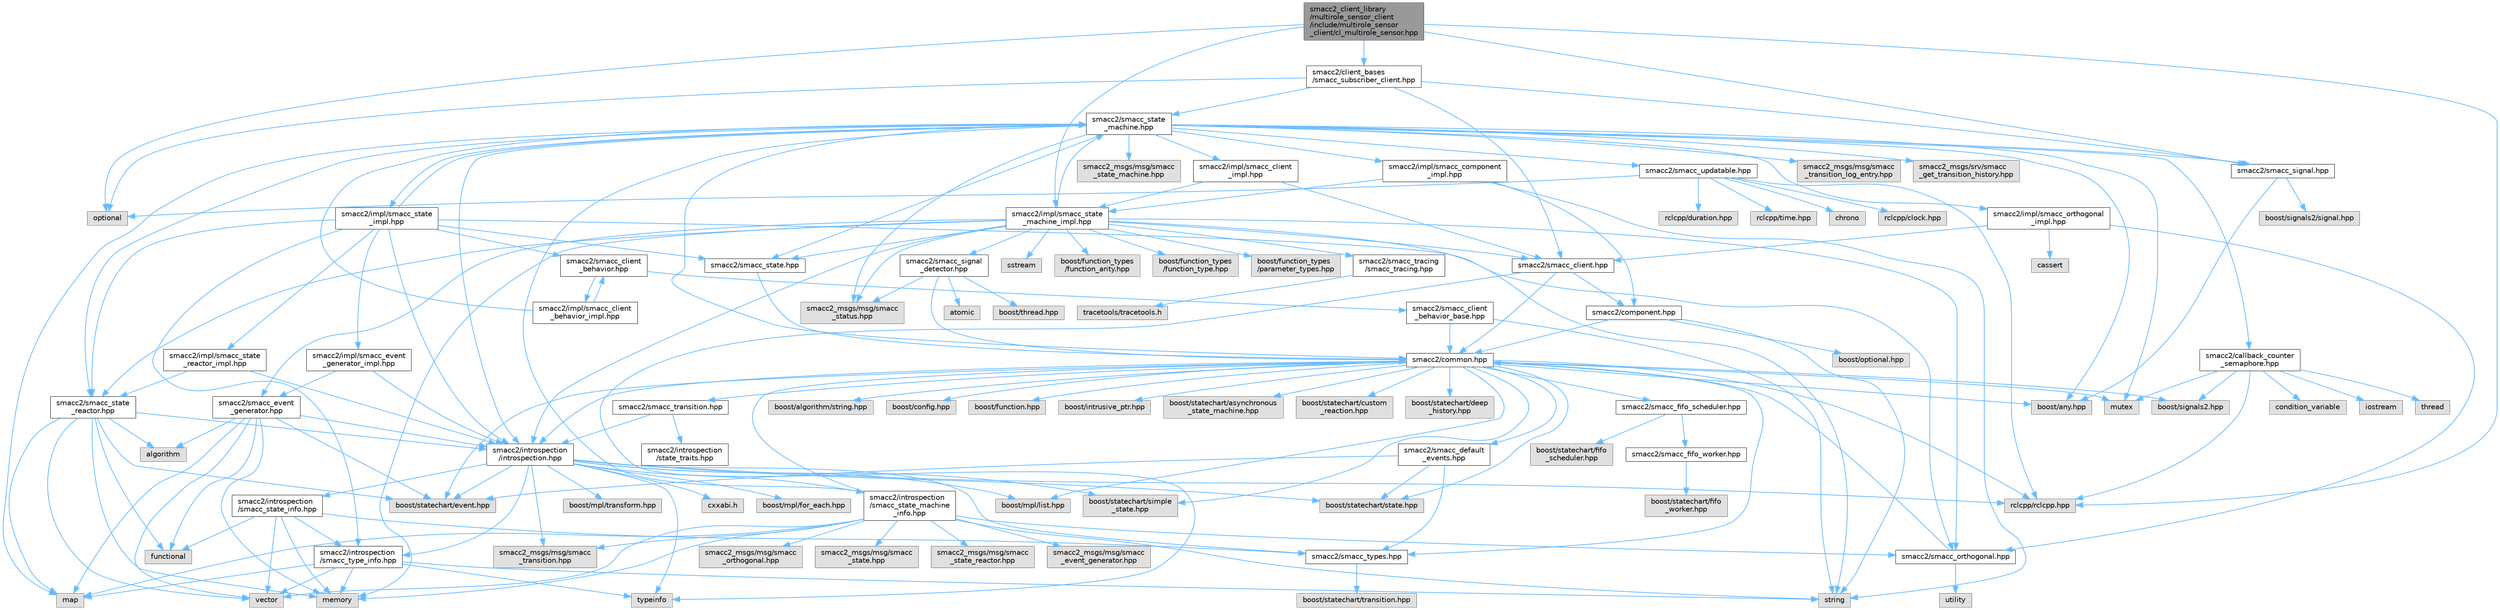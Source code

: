digraph "smacc2_client_library/multirole_sensor_client/include/multirole_sensor_client/cl_multirole_sensor.hpp"
{
 // LATEX_PDF_SIZE
  bgcolor="transparent";
  edge [fontname=Helvetica,fontsize=10,labelfontname=Helvetica,labelfontsize=10];
  node [fontname=Helvetica,fontsize=10,shape=box,height=0.2,width=0.4];
  Node1 [label="smacc2_client_library\l/multirole_sensor_client\l/include/multirole_sensor\l_client/cl_multirole_sensor.hpp",height=0.2,width=0.4,color="gray40", fillcolor="grey60", style="filled", fontcolor="black",tooltip=" "];
  Node1 -> Node2 [color="steelblue1",style="solid"];
  Node2 [label="optional",height=0.2,width=0.4,color="grey60", fillcolor="#E0E0E0", style="filled",tooltip=" "];
  Node1 -> Node3 [color="steelblue1",style="solid"];
  Node3 [label="rclcpp/rclcpp.hpp",height=0.2,width=0.4,color="grey60", fillcolor="#E0E0E0", style="filled",tooltip=" "];
  Node1 -> Node4 [color="steelblue1",style="solid"];
  Node4 [label="smacc2/client_bases\l/smacc_subscriber_client.hpp",height=0.2,width=0.4,color="grey40", fillcolor="white", style="filled",URL="$smacc__subscriber__client_8hpp.html",tooltip=" "];
  Node4 -> Node2 [color="steelblue1",style="solid"];
  Node4 -> Node5 [color="steelblue1",style="solid"];
  Node5 [label="smacc2/smacc_client.hpp",height=0.2,width=0.4,color="grey40", fillcolor="white", style="filled",URL="$smacc__client_8hpp.html",tooltip=" "];
  Node5 -> Node6 [color="steelblue1",style="solid"];
  Node6 [label="smacc2/common.hpp",height=0.2,width=0.4,color="grey40", fillcolor="white", style="filled",URL="$common_8hpp.html",tooltip=" "];
  Node6 -> Node7 [color="steelblue1",style="solid"];
  Node7 [label="boost/statechart/asynchronous\l_state_machine.hpp",height=0.2,width=0.4,color="grey60", fillcolor="#E0E0E0", style="filled",tooltip=" "];
  Node6 -> Node8 [color="steelblue1",style="solid"];
  Node8 [label="boost/statechart/custom\l_reaction.hpp",height=0.2,width=0.4,color="grey60", fillcolor="#E0E0E0", style="filled",tooltip=" "];
  Node6 -> Node9 [color="steelblue1",style="solid"];
  Node9 [label="boost/statechart/deep\l_history.hpp",height=0.2,width=0.4,color="grey60", fillcolor="#E0E0E0", style="filled",tooltip=" "];
  Node6 -> Node10 [color="steelblue1",style="solid"];
  Node10 [label="boost/statechart/event.hpp",height=0.2,width=0.4,color="grey60", fillcolor="#E0E0E0", style="filled",tooltip=" "];
  Node6 -> Node11 [color="steelblue1",style="solid"];
  Node11 [label="boost/statechart/simple\l_state.hpp",height=0.2,width=0.4,color="grey60", fillcolor="#E0E0E0", style="filled",tooltip=" "];
  Node6 -> Node12 [color="steelblue1",style="solid"];
  Node12 [label="boost/statechart/state.hpp",height=0.2,width=0.4,color="grey60", fillcolor="#E0E0E0", style="filled",tooltip=" "];
  Node6 -> Node13 [color="steelblue1",style="solid"];
  Node13 [label="boost/algorithm/string.hpp",height=0.2,width=0.4,color="grey60", fillcolor="#E0E0E0", style="filled",tooltip=" "];
  Node6 -> Node14 [color="steelblue1",style="solid"];
  Node14 [label="boost/any.hpp",height=0.2,width=0.4,color="grey60", fillcolor="#E0E0E0", style="filled",tooltip=" "];
  Node6 -> Node15 [color="steelblue1",style="solid"];
  Node15 [label="boost/config.hpp",height=0.2,width=0.4,color="grey60", fillcolor="#E0E0E0", style="filled",tooltip=" "];
  Node6 -> Node16 [color="steelblue1",style="solid"];
  Node16 [label="boost/function.hpp",height=0.2,width=0.4,color="grey60", fillcolor="#E0E0E0", style="filled",tooltip=" "];
  Node6 -> Node17 [color="steelblue1",style="solid"];
  Node17 [label="boost/intrusive_ptr.hpp",height=0.2,width=0.4,color="grey60", fillcolor="#E0E0E0", style="filled",tooltip=" "];
  Node6 -> Node18 [color="steelblue1",style="solid"];
  Node18 [label="boost/mpl/list.hpp",height=0.2,width=0.4,color="grey60", fillcolor="#E0E0E0", style="filled",tooltip=" "];
  Node6 -> Node19 [color="steelblue1",style="solid"];
  Node19 [label="boost/signals2.hpp",height=0.2,width=0.4,color="grey60", fillcolor="#E0E0E0", style="filled",tooltip=" "];
  Node6 -> Node20 [color="steelblue1",style="solid"];
  Node20 [label="mutex",height=0.2,width=0.4,color="grey60", fillcolor="#E0E0E0", style="filled",tooltip=" "];
  Node6 -> Node3 [color="steelblue1",style="solid"];
  Node6 -> Node21 [color="steelblue1",style="solid"];
  Node21 [label="smacc2/introspection\l/introspection.hpp",height=0.2,width=0.4,color="grey40", fillcolor="white", style="filled",URL="$introspection_8hpp.html",tooltip=" "];
  Node21 -> Node10 [color="steelblue1",style="solid"];
  Node21 -> Node11 [color="steelblue1",style="solid"];
  Node21 -> Node12 [color="steelblue1",style="solid"];
  Node21 -> Node22 [color="steelblue1",style="solid"];
  Node22 [label="boost/mpl/for_each.hpp",height=0.2,width=0.4,color="grey60", fillcolor="#E0E0E0", style="filled",tooltip=" "];
  Node21 -> Node18 [color="steelblue1",style="solid"];
  Node21 -> Node23 [color="steelblue1",style="solid"];
  Node23 [label="boost/mpl/transform.hpp",height=0.2,width=0.4,color="grey60", fillcolor="#E0E0E0", style="filled",tooltip=" "];
  Node21 -> Node3 [color="steelblue1",style="solid"];
  Node21 -> Node24 [color="steelblue1",style="solid"];
  Node24 [label="typeinfo",height=0.2,width=0.4,color="grey60", fillcolor="#E0E0E0", style="filled",tooltip=" "];
  Node21 -> Node25 [color="steelblue1",style="solid"];
  Node25 [label="smacc2/introspection\l/smacc_state_info.hpp",height=0.2,width=0.4,color="grey40", fillcolor="white", style="filled",URL="$smacc__state__info_8hpp.html",tooltip=" "];
  Node25 -> Node26 [color="steelblue1",style="solid"];
  Node26 [label="functional",height=0.2,width=0.4,color="grey60", fillcolor="#E0E0E0", style="filled",tooltip=" "];
  Node25 -> Node27 [color="steelblue1",style="solid"];
  Node27 [label="memory",height=0.2,width=0.4,color="grey60", fillcolor="#E0E0E0", style="filled",tooltip=" "];
  Node25 -> Node28 [color="steelblue1",style="solid"];
  Node28 [label="smacc2/introspection\l/smacc_type_info.hpp",height=0.2,width=0.4,color="grey40", fillcolor="white", style="filled",URL="$smacc__type__info_8hpp.html",tooltip=" "];
  Node28 -> Node29 [color="steelblue1",style="solid"];
  Node29 [label="map",height=0.2,width=0.4,color="grey60", fillcolor="#E0E0E0", style="filled",tooltip=" "];
  Node28 -> Node27 [color="steelblue1",style="solid"];
  Node28 -> Node30 [color="steelblue1",style="solid"];
  Node30 [label="string",height=0.2,width=0.4,color="grey60", fillcolor="#E0E0E0", style="filled",tooltip=" "];
  Node28 -> Node24 [color="steelblue1",style="solid"];
  Node28 -> Node31 [color="steelblue1",style="solid"];
  Node31 [label="vector",height=0.2,width=0.4,color="grey60", fillcolor="#E0E0E0", style="filled",tooltip=" "];
  Node25 -> Node32 [color="steelblue1",style="solid"];
  Node32 [label="smacc2/smacc_types.hpp",height=0.2,width=0.4,color="grey40", fillcolor="white", style="filled",URL="$smacc__types_8hpp.html",tooltip=" "];
  Node32 -> Node33 [color="steelblue1",style="solid"];
  Node33 [label="boost/statechart/transition.hpp",height=0.2,width=0.4,color="grey60", fillcolor="#E0E0E0", style="filled",tooltip=" "];
  Node25 -> Node31 [color="steelblue1",style="solid"];
  Node21 -> Node28 [color="steelblue1",style="solid"];
  Node21 -> Node32 [color="steelblue1",style="solid"];
  Node21 -> Node34 [color="steelblue1",style="solid"];
  Node34 [label="cxxabi.h",height=0.2,width=0.4,color="grey60", fillcolor="#E0E0E0", style="filled",tooltip=" "];
  Node21 -> Node35 [color="steelblue1",style="solid"];
  Node35 [label="smacc2_msgs/msg/smacc\l_transition.hpp",height=0.2,width=0.4,color="grey60", fillcolor="#E0E0E0", style="filled",tooltip=" "];
  Node21 -> Node36 [color="steelblue1",style="solid"];
  Node36 [label="smacc2/introspection\l/smacc_state_machine\l_info.hpp",height=0.2,width=0.4,color="grey40", fillcolor="white", style="filled",URL="$smacc__state__machine__info_8hpp.html",tooltip=" "];
  Node36 -> Node29 [color="steelblue1",style="solid"];
  Node36 -> Node27 [color="steelblue1",style="solid"];
  Node36 -> Node30 [color="steelblue1",style="solid"];
  Node36 -> Node31 [color="steelblue1",style="solid"];
  Node36 -> Node6 [color="steelblue1",style="solid"];
  Node36 -> Node37 [color="steelblue1",style="solid"];
  Node37 [label="smacc2/smacc_orthogonal.hpp",height=0.2,width=0.4,color="grey40", fillcolor="white", style="filled",URL="$smacc__orthogonal_8hpp.html",tooltip=" "];
  Node37 -> Node6 [color="steelblue1",style="solid"];
  Node37 -> Node38 [color="steelblue1",style="solid"];
  Node38 [label="utility",height=0.2,width=0.4,color="grey60", fillcolor="#E0E0E0", style="filled",tooltip=" "];
  Node36 -> Node39 [color="steelblue1",style="solid"];
  Node39 [label="smacc2_msgs/msg/smacc\l_event_generator.hpp",height=0.2,width=0.4,color="grey60", fillcolor="#E0E0E0", style="filled",tooltip=" "];
  Node36 -> Node40 [color="steelblue1",style="solid"];
  Node40 [label="smacc2_msgs/msg/smacc\l_orthogonal.hpp",height=0.2,width=0.4,color="grey60", fillcolor="#E0E0E0", style="filled",tooltip=" "];
  Node36 -> Node41 [color="steelblue1",style="solid"];
  Node41 [label="smacc2_msgs/msg/smacc\l_state.hpp",height=0.2,width=0.4,color="grey60", fillcolor="#E0E0E0", style="filled",tooltip=" "];
  Node36 -> Node42 [color="steelblue1",style="solid"];
  Node42 [label="smacc2_msgs/msg/smacc\l_state_reactor.hpp",height=0.2,width=0.4,color="grey60", fillcolor="#E0E0E0", style="filled",tooltip=" "];
  Node36 -> Node35 [color="steelblue1",style="solid"];
  Node6 -> Node43 [color="steelblue1",style="solid"];
  Node43 [label="smacc2/smacc_fifo_scheduler.hpp",height=0.2,width=0.4,color="grey40", fillcolor="white", style="filled",URL="$smacc__fifo__scheduler_8hpp.html",tooltip=" "];
  Node43 -> Node44 [color="steelblue1",style="solid"];
  Node44 [label="boost/statechart/fifo\l_scheduler.hpp",height=0.2,width=0.4,color="grey60", fillcolor="#E0E0E0", style="filled",tooltip=" "];
  Node43 -> Node45 [color="steelblue1",style="solid"];
  Node45 [label="smacc2/smacc_fifo_worker.hpp",height=0.2,width=0.4,color="grey40", fillcolor="white", style="filled",URL="$smacc__fifo__worker_8hpp.html",tooltip=" "];
  Node45 -> Node46 [color="steelblue1",style="solid"];
  Node46 [label="boost/statechart/fifo\l_worker.hpp",height=0.2,width=0.4,color="grey60", fillcolor="#E0E0E0", style="filled",tooltip=" "];
  Node6 -> Node32 [color="steelblue1",style="solid"];
  Node6 -> Node47 [color="steelblue1",style="solid"];
  Node47 [label="smacc2/smacc_default\l_events.hpp",height=0.2,width=0.4,color="grey40", fillcolor="white", style="filled",URL="$smacc__default__events_8hpp.html",tooltip=" "];
  Node47 -> Node32 [color="steelblue1",style="solid"];
  Node47 -> Node10 [color="steelblue1",style="solid"];
  Node47 -> Node12 [color="steelblue1",style="solid"];
  Node6 -> Node48 [color="steelblue1",style="solid"];
  Node48 [label="smacc2/smacc_transition.hpp",height=0.2,width=0.4,color="grey40", fillcolor="white", style="filled",URL="$smacc__transition_8hpp.html",tooltip=" "];
  Node48 -> Node21 [color="steelblue1",style="solid"];
  Node48 -> Node49 [color="steelblue1",style="solid"];
  Node49 [label="smacc2/introspection\l/state_traits.hpp",height=0.2,width=0.4,color="grey40", fillcolor="white", style="filled",URL="$state__traits_8hpp.html",tooltip=" "];
  Node5 -> Node50 [color="steelblue1",style="solid"];
  Node50 [label="smacc2/component.hpp",height=0.2,width=0.4,color="grey40", fillcolor="white", style="filled",URL="$component_8hpp.html",tooltip=" "];
  Node50 -> Node30 [color="steelblue1",style="solid"];
  Node50 -> Node51 [color="steelblue1",style="solid"];
  Node51 [label="boost/optional.hpp",height=0.2,width=0.4,color="grey60", fillcolor="#E0E0E0", style="filled",tooltip=" "];
  Node50 -> Node6 [color="steelblue1",style="solid"];
  Node5 -> Node24 [color="steelblue1",style="solid"];
  Node4 -> Node52 [color="steelblue1",style="solid"];
  Node52 [label="smacc2/smacc_signal.hpp",height=0.2,width=0.4,color="grey40", fillcolor="white", style="filled",URL="$smacc__signal_8hpp.html",tooltip=" "];
  Node52 -> Node14 [color="steelblue1",style="solid"];
  Node52 -> Node53 [color="steelblue1",style="solid"];
  Node53 [label="boost/signals2/signal.hpp",height=0.2,width=0.4,color="grey60", fillcolor="#E0E0E0", style="filled",tooltip=" "];
  Node4 -> Node54 [color="steelblue1",style="solid"];
  Node54 [label="smacc2/smacc_state\l_machine.hpp",height=0.2,width=0.4,color="grey40", fillcolor="white", style="filled",URL="$smacc__state__machine_8hpp.html",tooltip=" "];
  Node54 -> Node14 [color="steelblue1",style="solid"];
  Node54 -> Node29 [color="steelblue1",style="solid"];
  Node54 -> Node20 [color="steelblue1",style="solid"];
  Node54 -> Node6 [color="steelblue1",style="solid"];
  Node54 -> Node21 [color="steelblue1",style="solid"];
  Node54 -> Node36 [color="steelblue1",style="solid"];
  Node54 -> Node52 [color="steelblue1",style="solid"];
  Node54 -> Node55 [color="steelblue1",style="solid"];
  Node55 [label="smacc2/smacc_updatable.hpp",height=0.2,width=0.4,color="grey40", fillcolor="white", style="filled",URL="$smacc__updatable_8hpp.html",tooltip=" "];
  Node55 -> Node56 [color="steelblue1",style="solid"];
  Node56 [label="chrono",height=0.2,width=0.4,color="grey60", fillcolor="#E0E0E0", style="filled",tooltip=" "];
  Node55 -> Node2 [color="steelblue1",style="solid"];
  Node55 -> Node57 [color="steelblue1",style="solid"];
  Node57 [label="rclcpp/clock.hpp",height=0.2,width=0.4,color="grey60", fillcolor="#E0E0E0", style="filled",tooltip=" "];
  Node55 -> Node58 [color="steelblue1",style="solid"];
  Node58 [label="rclcpp/duration.hpp",height=0.2,width=0.4,color="grey60", fillcolor="#E0E0E0", style="filled",tooltip=" "];
  Node55 -> Node3 [color="steelblue1",style="solid"];
  Node55 -> Node59 [color="steelblue1",style="solid"];
  Node59 [label="rclcpp/time.hpp",height=0.2,width=0.4,color="grey60", fillcolor="#E0E0E0", style="filled",tooltip=" "];
  Node54 -> Node60 [color="steelblue1",style="solid"];
  Node60 [label="smacc2_msgs/msg/smacc\l_state_machine.hpp",height=0.2,width=0.4,color="grey60", fillcolor="#E0E0E0", style="filled",tooltip=" "];
  Node54 -> Node61 [color="steelblue1",style="solid"];
  Node61 [label="smacc2_msgs/msg/smacc\l_status.hpp",height=0.2,width=0.4,color="grey60", fillcolor="#E0E0E0", style="filled",tooltip=" "];
  Node54 -> Node62 [color="steelblue1",style="solid"];
  Node62 [label="smacc2_msgs/msg/smacc\l_transition_log_entry.hpp",height=0.2,width=0.4,color="grey60", fillcolor="#E0E0E0", style="filled",tooltip=" "];
  Node54 -> Node63 [color="steelblue1",style="solid"];
  Node63 [label="smacc2_msgs/srv/smacc\l_get_transition_history.hpp",height=0.2,width=0.4,color="grey60", fillcolor="#E0E0E0", style="filled",tooltip=" "];
  Node54 -> Node64 [color="steelblue1",style="solid"];
  Node64 [label="smacc2/callback_counter\l_semaphore.hpp",height=0.2,width=0.4,color="grey40", fillcolor="white", style="filled",URL="$callback__counter__semaphore_8hpp.html",tooltip=" "];
  Node64 -> Node19 [color="steelblue1",style="solid"];
  Node64 -> Node65 [color="steelblue1",style="solid"];
  Node65 [label="condition_variable",height=0.2,width=0.4,color="grey60", fillcolor="#E0E0E0", style="filled",tooltip=" "];
  Node64 -> Node66 [color="steelblue1",style="solid"];
  Node66 [label="iostream",height=0.2,width=0.4,color="grey60", fillcolor="#E0E0E0", style="filled",tooltip=" "];
  Node64 -> Node20 [color="steelblue1",style="solid"];
  Node64 -> Node3 [color="steelblue1",style="solid"];
  Node64 -> Node67 [color="steelblue1",style="solid"];
  Node67 [label="thread",height=0.2,width=0.4,color="grey60", fillcolor="#E0E0E0", style="filled",tooltip=" "];
  Node54 -> Node68 [color="steelblue1",style="solid"];
  Node68 [label="smacc2/smacc_state.hpp",height=0.2,width=0.4,color="grey40", fillcolor="white", style="filled",URL="$smacc__state_8hpp.html",tooltip=" "];
  Node68 -> Node6 [color="steelblue1",style="solid"];
  Node54 -> Node69 [color="steelblue1",style="solid"];
  Node69 [label="smacc2/smacc_state\l_reactor.hpp",height=0.2,width=0.4,color="grey40", fillcolor="white", style="filled",URL="$smacc__state__reactor_8hpp.html",tooltip=" "];
  Node69 -> Node70 [color="steelblue1",style="solid"];
  Node70 [label="algorithm",height=0.2,width=0.4,color="grey60", fillcolor="#E0E0E0", style="filled",tooltip=" "];
  Node69 -> Node10 [color="steelblue1",style="solid"];
  Node69 -> Node26 [color="steelblue1",style="solid"];
  Node69 -> Node29 [color="steelblue1",style="solid"];
  Node69 -> Node27 [color="steelblue1",style="solid"];
  Node69 -> Node21 [color="steelblue1",style="solid"];
  Node69 -> Node31 [color="steelblue1",style="solid"];
  Node54 -> Node71 [color="steelblue1",style="solid"];
  Node71 [label="smacc2/impl/smacc_client\l_impl.hpp",height=0.2,width=0.4,color="grey40", fillcolor="white", style="filled",URL="$smacc__client__impl_8hpp.html",tooltip=" "];
  Node71 -> Node72 [color="steelblue1",style="solid"];
  Node72 [label="smacc2/impl/smacc_state\l_machine_impl.hpp",height=0.2,width=0.4,color="grey40", fillcolor="white", style="filled",URL="$smacc__state__machine__impl_8hpp.html",tooltip=" "];
  Node72 -> Node27 [color="steelblue1",style="solid"];
  Node72 -> Node73 [color="steelblue1",style="solid"];
  Node73 [label="sstream",height=0.2,width=0.4,color="grey60", fillcolor="#E0E0E0", style="filled",tooltip=" "];
  Node72 -> Node30 [color="steelblue1",style="solid"];
  Node72 -> Node21 [color="steelblue1",style="solid"];
  Node72 -> Node5 [color="steelblue1",style="solid"];
  Node72 -> Node74 [color="steelblue1",style="solid"];
  Node74 [label="smacc2/smacc_event\l_generator.hpp",height=0.2,width=0.4,color="grey40", fillcolor="white", style="filled",URL="$smacc__event__generator_8hpp.html",tooltip=" "];
  Node74 -> Node70 [color="steelblue1",style="solid"];
  Node74 -> Node10 [color="steelblue1",style="solid"];
  Node74 -> Node26 [color="steelblue1",style="solid"];
  Node74 -> Node29 [color="steelblue1",style="solid"];
  Node74 -> Node27 [color="steelblue1",style="solid"];
  Node74 -> Node21 [color="steelblue1",style="solid"];
  Node74 -> Node31 [color="steelblue1",style="solid"];
  Node72 -> Node37 [color="steelblue1",style="solid"];
  Node72 -> Node75 [color="steelblue1",style="solid"];
  Node75 [label="smacc2/smacc_signal\l_detector.hpp",height=0.2,width=0.4,color="grey40", fillcolor="white", style="filled",URL="$smacc__signal__detector_8hpp.html",tooltip=" "];
  Node75 -> Node76 [color="steelblue1",style="solid"];
  Node76 [label="atomic",height=0.2,width=0.4,color="grey60", fillcolor="#E0E0E0", style="filled",tooltip=" "];
  Node75 -> Node77 [color="steelblue1",style="solid"];
  Node77 [label="boost/thread.hpp",height=0.2,width=0.4,color="grey60", fillcolor="#E0E0E0", style="filled",tooltip=" "];
  Node75 -> Node6 [color="steelblue1",style="solid"];
  Node75 -> Node61 [color="steelblue1",style="solid"];
  Node72 -> Node68 [color="steelblue1",style="solid"];
  Node72 -> Node54 [color="steelblue1",style="solid"];
  Node72 -> Node69 [color="steelblue1",style="solid"];
  Node72 -> Node78 [color="steelblue1",style="solid"];
  Node78 [label="boost/function_types\l/function_arity.hpp",height=0.2,width=0.4,color="grey60", fillcolor="#E0E0E0", style="filled",tooltip=" "];
  Node72 -> Node79 [color="steelblue1",style="solid"];
  Node79 [label="boost/function_types\l/function_type.hpp",height=0.2,width=0.4,color="grey60", fillcolor="#E0E0E0", style="filled",tooltip=" "];
  Node72 -> Node80 [color="steelblue1",style="solid"];
  Node80 [label="boost/function_types\l/parameter_types.hpp",height=0.2,width=0.4,color="grey60", fillcolor="#E0E0E0", style="filled",tooltip=" "];
  Node72 -> Node81 [color="steelblue1",style="solid"];
  Node81 [label="smacc2/smacc_tracing\l/smacc_tracing.hpp",height=0.2,width=0.4,color="grey40", fillcolor="white", style="filled",URL="$smacc__tracing_8hpp.html",tooltip=" "];
  Node81 -> Node82 [color="steelblue1",style="solid"];
  Node82 [label="tracetools/tracetools.h",height=0.2,width=0.4,color="grey60", fillcolor="#E0E0E0", style="filled",tooltip=" "];
  Node72 -> Node61 [color="steelblue1",style="solid"];
  Node71 -> Node5 [color="steelblue1",style="solid"];
  Node54 -> Node83 [color="steelblue1",style="solid"];
  Node83 [label="smacc2/impl/smacc_component\l_impl.hpp",height=0.2,width=0.4,color="grey40", fillcolor="white", style="filled",URL="$smacc__component__impl_8hpp.html",tooltip=" "];
  Node83 -> Node30 [color="steelblue1",style="solid"];
  Node83 -> Node50 [color="steelblue1",style="solid"];
  Node83 -> Node72 [color="steelblue1",style="solid"];
  Node54 -> Node84 [color="steelblue1",style="solid"];
  Node84 [label="smacc2/impl/smacc_orthogonal\l_impl.hpp",height=0.2,width=0.4,color="grey40", fillcolor="white", style="filled",URL="$smacc__orthogonal__impl_8hpp.html",tooltip=" "];
  Node84 -> Node85 [color="steelblue1",style="solid"];
  Node85 [label="cassert",height=0.2,width=0.4,color="grey60", fillcolor="#E0E0E0", style="filled",tooltip=" "];
  Node84 -> Node5 [color="steelblue1",style="solid"];
  Node84 -> Node37 [color="steelblue1",style="solid"];
  Node54 -> Node86 [color="steelblue1",style="solid"];
  Node86 [label="smacc2/impl/smacc_state\l_impl.hpp",height=0.2,width=0.4,color="grey40", fillcolor="white", style="filled",URL="$smacc__state__impl_8hpp.html",tooltip=" "];
  Node86 -> Node21 [color="steelblue1",style="solid"];
  Node86 -> Node87 [color="steelblue1",style="solid"];
  Node87 [label="smacc2/smacc_client\l_behavior.hpp",height=0.2,width=0.4,color="grey40", fillcolor="white", style="filled",URL="$smacc__client__behavior_8hpp.html",tooltip=" "];
  Node87 -> Node88 [color="steelblue1",style="solid"];
  Node88 [label="smacc2/smacc_client\l_behavior_base.hpp",height=0.2,width=0.4,color="grey40", fillcolor="white", style="filled",URL="$smacc__client__behavior__base_8hpp.html",tooltip=" "];
  Node88 -> Node30 [color="steelblue1",style="solid"];
  Node88 -> Node6 [color="steelblue1",style="solid"];
  Node87 -> Node89 [color="steelblue1",style="solid"];
  Node89 [label="smacc2/impl/smacc_client\l_behavior_impl.hpp",height=0.2,width=0.4,color="grey40", fillcolor="white", style="filled",URL="$smacc__client__behavior__impl_8hpp.html",tooltip=" "];
  Node89 -> Node87 [color="steelblue1",style="solid"];
  Node89 -> Node54 [color="steelblue1",style="solid"];
  Node86 -> Node37 [color="steelblue1",style="solid"];
  Node86 -> Node68 [color="steelblue1",style="solid"];
  Node86 -> Node69 [color="steelblue1",style="solid"];
  Node86 -> Node28 [color="steelblue1",style="solid"];
  Node86 -> Node54 [color="steelblue1",style="solid"];
  Node86 -> Node90 [color="steelblue1",style="solid"];
  Node90 [label="smacc2/impl/smacc_event\l_generator_impl.hpp",height=0.2,width=0.4,color="grey40", fillcolor="white", style="filled",URL="$smacc__event__generator__impl_8hpp.html",tooltip=" "];
  Node90 -> Node21 [color="steelblue1",style="solid"];
  Node90 -> Node74 [color="steelblue1",style="solid"];
  Node86 -> Node91 [color="steelblue1",style="solid"];
  Node91 [label="smacc2/impl/smacc_state\l_reactor_impl.hpp",height=0.2,width=0.4,color="grey40", fillcolor="white", style="filled",URL="$smacc__state__reactor__impl_8hpp.html",tooltip=" "];
  Node91 -> Node21 [color="steelblue1",style="solid"];
  Node91 -> Node69 [color="steelblue1",style="solid"];
  Node1 -> Node72 [color="steelblue1",style="solid"];
  Node1 -> Node52 [color="steelblue1",style="solid"];
}
